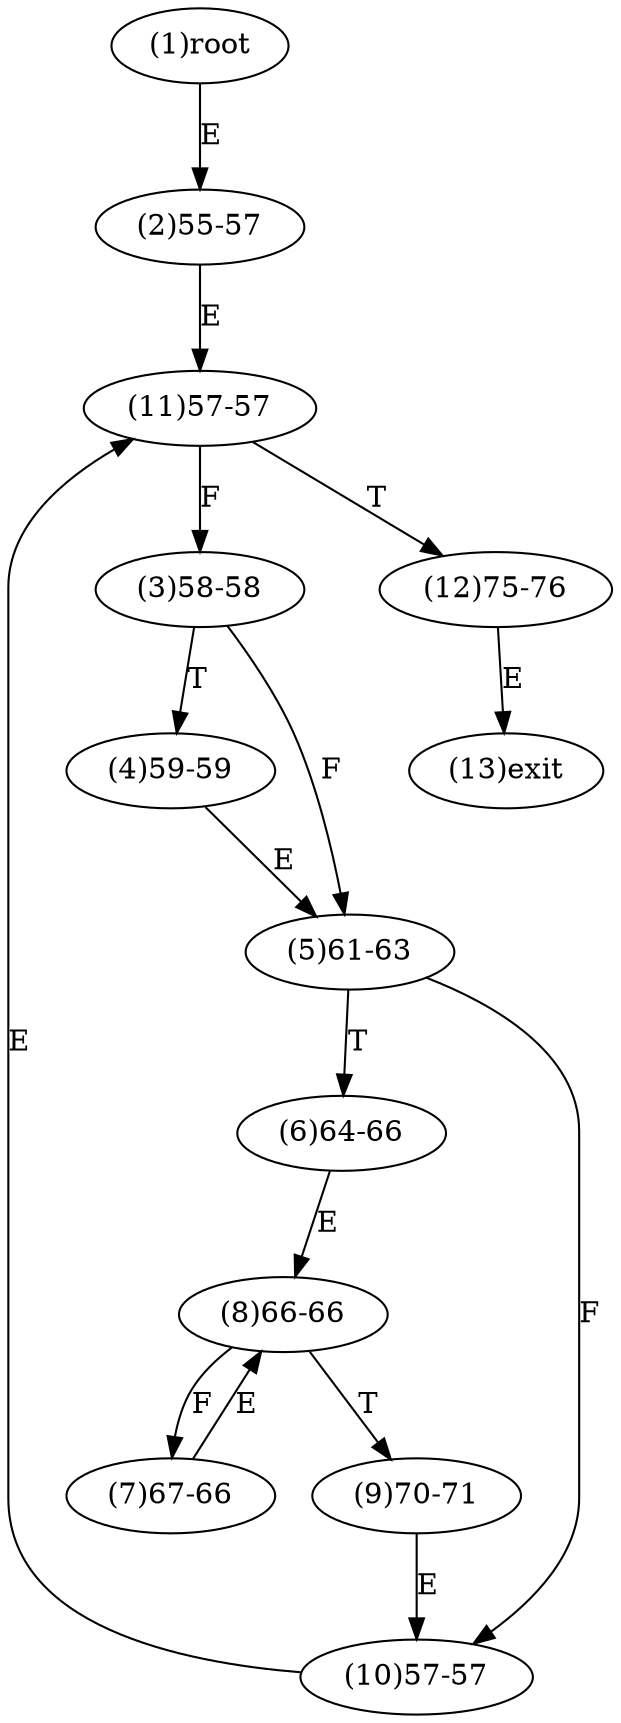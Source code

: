 digraph "" { 
1[ label="(1)root"];
2[ label="(2)55-57"];
3[ label="(3)58-58"];
4[ label="(4)59-59"];
5[ label="(5)61-63"];
6[ label="(6)64-66"];
7[ label="(7)67-66"];
8[ label="(8)66-66"];
9[ label="(9)70-71"];
10[ label="(10)57-57"];
11[ label="(11)57-57"];
12[ label="(12)75-76"];
13[ label="(13)exit"];
1->2[ label="E"];
2->11[ label="E"];
3->5[ label="F"];
3->4[ label="T"];
4->5[ label="E"];
5->10[ label="F"];
5->6[ label="T"];
6->8[ label="E"];
7->8[ label="E"];
8->7[ label="F"];
8->9[ label="T"];
9->10[ label="E"];
10->11[ label="E"];
11->3[ label="F"];
11->12[ label="T"];
12->13[ label="E"];
}
